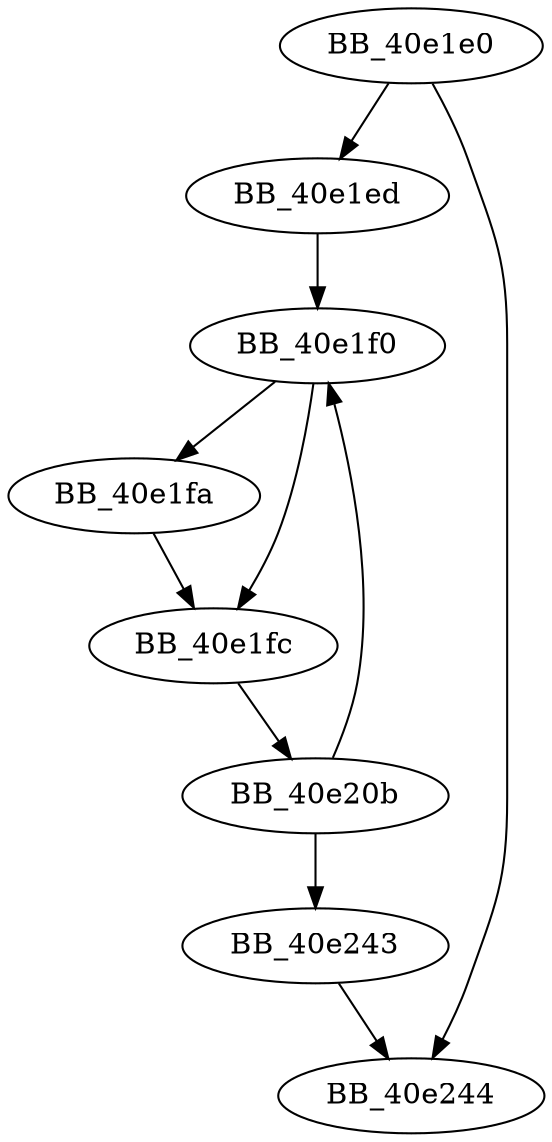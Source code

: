 DiGraph sub_40E1E0{
BB_40e1e0->BB_40e1ed
BB_40e1e0->BB_40e244
BB_40e1ed->BB_40e1f0
BB_40e1f0->BB_40e1fa
BB_40e1f0->BB_40e1fc
BB_40e1fa->BB_40e1fc
BB_40e1fc->BB_40e20b
BB_40e20b->BB_40e1f0
BB_40e20b->BB_40e243
BB_40e243->BB_40e244
}
